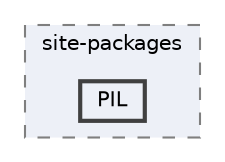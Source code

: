 digraph "/home/jam/Research/IRES-2025/dev/src/llm-scripts/testing/hypothesis-testing/hyp-env/lib/python3.12/site-packages/PIL"
{
 // LATEX_PDF_SIZE
  bgcolor="transparent";
  edge [fontname=Helvetica,fontsize=10,labelfontname=Helvetica,labelfontsize=10];
  node [fontname=Helvetica,fontsize=10,shape=box,height=0.2,width=0.4];
  compound=true
  subgraph clusterdir_ec5d4580713abd487320f8eae4ae4e88 {
    graph [ bgcolor="#edf0f7", pencolor="grey50", label="site-packages", fontname=Helvetica,fontsize=10 style="filled,dashed", URL="dir_ec5d4580713abd487320f8eae4ae4e88.html",tooltip=""]
  dir_358f462bf23d028ad110f0f065e591ff [label="PIL", fillcolor="#edf0f7", color="grey25", style="filled,bold", URL="dir_358f462bf23d028ad110f0f065e591ff.html",tooltip=""];
  }
}
